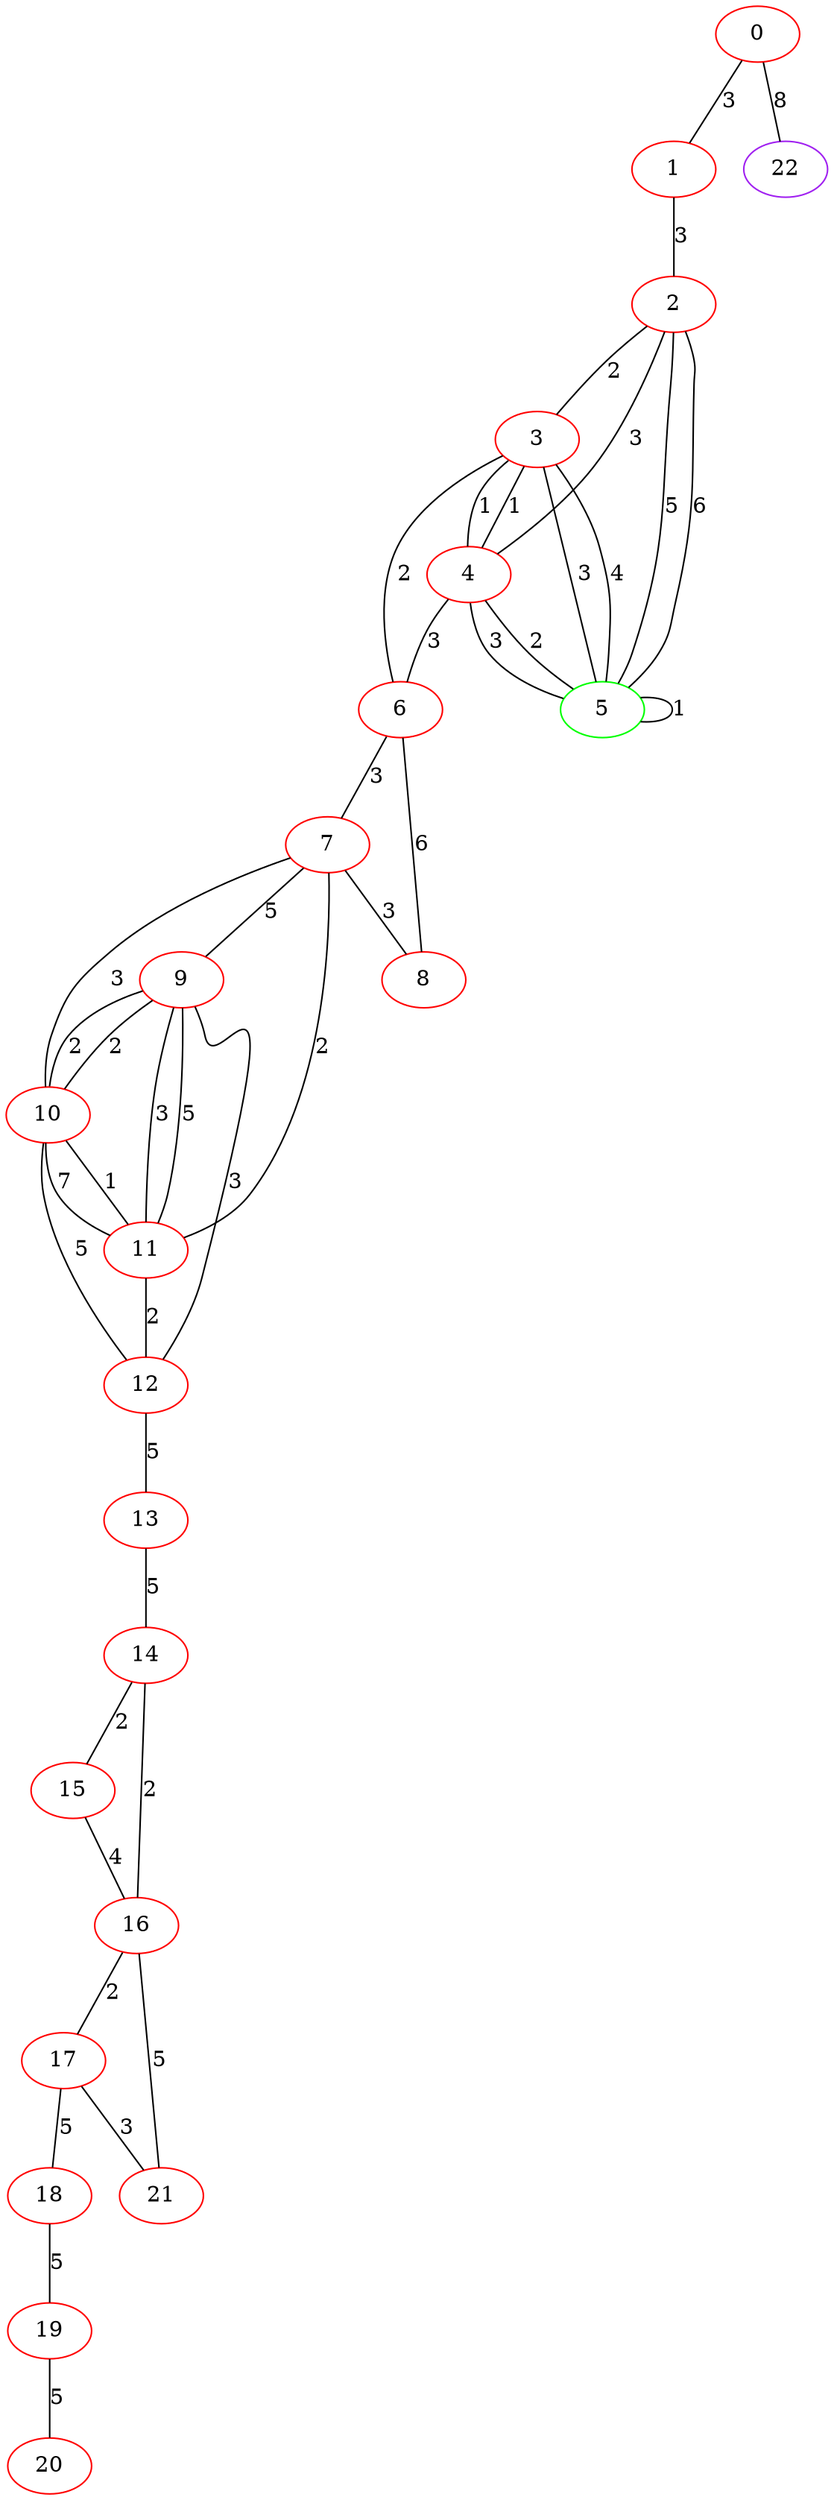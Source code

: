graph "" {
0 [color=red, weight=1];
1 [color=red, weight=1];
2 [color=red, weight=1];
3 [color=red, weight=1];
4 [color=red, weight=1];
5 [color=green, weight=2];
6 [color=red, weight=1];
7 [color=red, weight=1];
8 [color=red, weight=1];
9 [color=red, weight=1];
10 [color=red, weight=1];
11 [color=red, weight=1];
12 [color=red, weight=1];
13 [color=red, weight=1];
14 [color=red, weight=1];
15 [color=red, weight=1];
16 [color=red, weight=1];
17 [color=red, weight=1];
18 [color=red, weight=1];
19 [color=red, weight=1];
20 [color=red, weight=1];
21 [color=red, weight=1];
22 [color=purple, weight=4];
0 -- 1  [key=0, label=3];
0 -- 22  [key=0, label=8];
1 -- 2  [key=0, label=3];
2 -- 3  [key=0, label=2];
2 -- 4  [key=0, label=3];
2 -- 5  [key=0, label=5];
2 -- 5  [key=1, label=6];
3 -- 4  [key=0, label=1];
3 -- 4  [key=1, label=1];
3 -- 5  [key=0, label=3];
3 -- 5  [key=1, label=4];
3 -- 6  [key=0, label=2];
4 -- 5  [key=0, label=2];
4 -- 5  [key=1, label=3];
4 -- 6  [key=0, label=3];
5 -- 5  [key=0, label=1];
6 -- 8  [key=0, label=6];
6 -- 7  [key=0, label=3];
7 -- 8  [key=0, label=3];
7 -- 9  [key=0, label=5];
7 -- 10  [key=0, label=3];
7 -- 11  [key=0, label=2];
9 -- 10  [key=0, label=2];
9 -- 10  [key=1, label=2];
9 -- 11  [key=0, label=5];
9 -- 11  [key=1, label=3];
9 -- 12  [key=0, label=3];
10 -- 11  [key=0, label=7];
10 -- 11  [key=1, label=1];
10 -- 12  [key=0, label=5];
11 -- 12  [key=0, label=2];
12 -- 13  [key=0, label=5];
13 -- 14  [key=0, label=5];
14 -- 16  [key=0, label=2];
14 -- 15  [key=0, label=2];
15 -- 16  [key=0, label=4];
16 -- 17  [key=0, label=2];
16 -- 21  [key=0, label=5];
17 -- 18  [key=0, label=5];
17 -- 21  [key=0, label=3];
18 -- 19  [key=0, label=5];
19 -- 20  [key=0, label=5];
}
